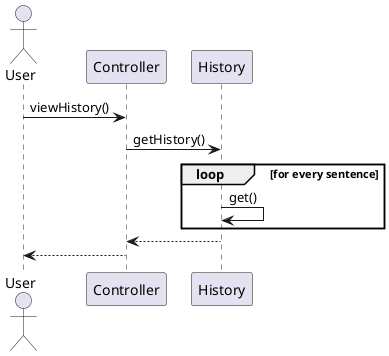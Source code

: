 @startuml

actor User
participant Controller
participant History



User -> Controller: viewHistory()
Controller -> History: getHistory()
loop for every sentence
  History -> History: get()
end
History --> Controller
Controller --> User

@enduml
